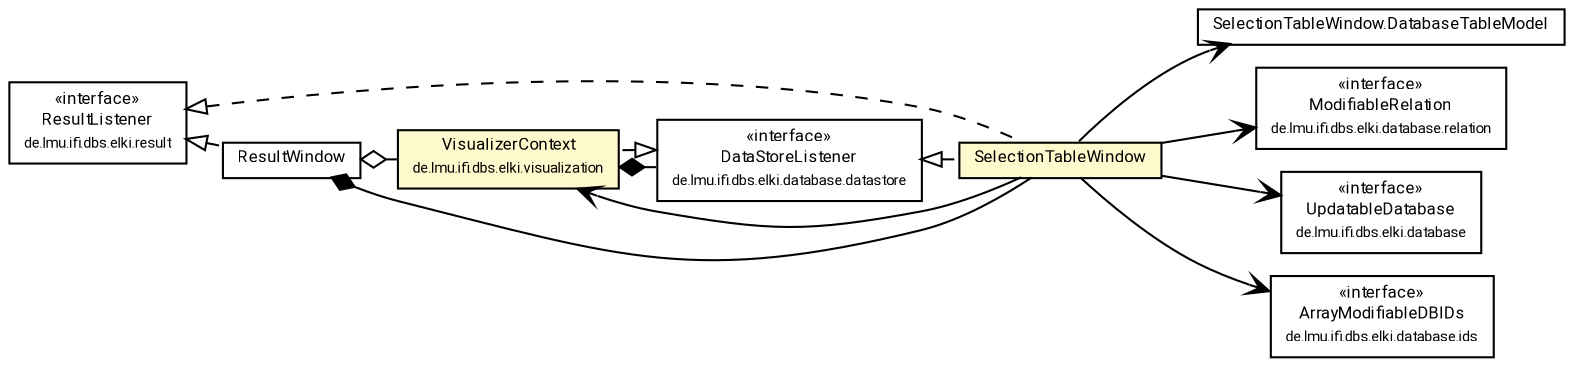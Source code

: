 #!/usr/local/bin/dot
#
# Class diagram 
# Generated by UMLGraph version R5_7_2-60-g0e99a6 (http://www.spinellis.gr/umlgraph/)
#

digraph G {
	graph [fontnames="svg"]
	edge [fontname="Roboto",fontsize=7,labelfontname="Roboto",labelfontsize=7,color="black"];
	node [fontname="Roboto",fontcolor="black",fontsize=8,shape=plaintext,margin=0,width=0,height=0];
	nodesep=0.15;
	ranksep=0.25;
	rankdir=LR;
	// de.lmu.ifi.dbs.elki.visualization.VisualizerContext
	c9201328 [label=<<table title="de.lmu.ifi.dbs.elki.visualization.VisualizerContext" border="0" cellborder="1" cellspacing="0" cellpadding="2" bgcolor="LemonChiffon" href="../VisualizerContext.html" target="_parent">
		<tr><td><table border="0" cellspacing="0" cellpadding="1">
		<tr><td align="center" balign="center"> <font face="Roboto">VisualizerContext</font> </td></tr>
		<tr><td align="center" balign="center"> <font face="Roboto" point-size="7.0">de.lmu.ifi.dbs.elki.visualization</font> </td></tr>
		</table></td></tr>
		</table>>, URL="../VisualizerContext.html"];
	// de.lmu.ifi.dbs.elki.visualization.gui.SelectionTableWindow
	c9201388 [label=<<table title="de.lmu.ifi.dbs.elki.visualization.gui.SelectionTableWindow" border="0" cellborder="1" cellspacing="0" cellpadding="2" bgcolor="lemonChiffon" href="SelectionTableWindow.html" target="_parent">
		<tr><td><table border="0" cellspacing="0" cellpadding="1">
		<tr><td align="center" balign="center"> <font face="Roboto">SelectionTableWindow</font> </td></tr>
		</table></td></tr>
		</table>>, URL="SelectionTableWindow.html"];
	// de.lmu.ifi.dbs.elki.visualization.gui.SelectionTableWindow.DatabaseTableModel
	c9201389 [label=<<table title="de.lmu.ifi.dbs.elki.visualization.gui.SelectionTableWindow.DatabaseTableModel" border="0" cellborder="1" cellspacing="0" cellpadding="2" href="SelectionTableWindow.DatabaseTableModel.html" target="_parent">
		<tr><td><table border="0" cellspacing="0" cellpadding="1">
		<tr><td align="center" balign="center"> <font face="Roboto">SelectionTableWindow.DatabaseTableModel</font> </td></tr>
		</table></td></tr>
		</table>>, URL="SelectionTableWindow.DatabaseTableModel.html"];
	// de.lmu.ifi.dbs.elki.visualization.gui.ResultWindow
	c9201391 [label=<<table title="de.lmu.ifi.dbs.elki.visualization.gui.ResultWindow" border="0" cellborder="1" cellspacing="0" cellpadding="2" href="ResultWindow.html" target="_parent">
		<tr><td><table border="0" cellspacing="0" cellpadding="1">
		<tr><td align="center" balign="center"> <font face="Roboto">ResultWindow</font> </td></tr>
		</table></td></tr>
		</table>>, URL="ResultWindow.html"];
	// de.lmu.ifi.dbs.elki.result.ResultListener
	c9202220 [label=<<table title="de.lmu.ifi.dbs.elki.result.ResultListener" border="0" cellborder="1" cellspacing="0" cellpadding="2" href="../../result/ResultListener.html" target="_parent">
		<tr><td><table border="0" cellspacing="0" cellpadding="1">
		<tr><td align="center" balign="center"> &#171;interface&#187; </td></tr>
		<tr><td align="center" balign="center"> <font face="Roboto">ResultListener</font> </td></tr>
		<tr><td align="center" balign="center"> <font face="Roboto" point-size="7.0">de.lmu.ifi.dbs.elki.result</font> </td></tr>
		</table></td></tr>
		</table>>, URL="../../result/ResultListener.html"];
	// de.lmu.ifi.dbs.elki.database.relation.ModifiableRelation<O>
	c9202235 [label=<<table title="de.lmu.ifi.dbs.elki.database.relation.ModifiableRelation" border="0" cellborder="1" cellspacing="0" cellpadding="2" href="../../database/relation/ModifiableRelation.html" target="_parent">
		<tr><td><table border="0" cellspacing="0" cellpadding="1">
		<tr><td align="center" balign="center"> &#171;interface&#187; </td></tr>
		<tr><td align="center" balign="center"> <font face="Roboto">ModifiableRelation</font> </td></tr>
		<tr><td align="center" balign="center"> <font face="Roboto" point-size="7.0">de.lmu.ifi.dbs.elki.database.relation</font> </td></tr>
		</table></td></tr>
		</table>>, URL="../../database/relation/ModifiableRelation.html"];
	// de.lmu.ifi.dbs.elki.database.UpdatableDatabase
	c9202244 [label=<<table title="de.lmu.ifi.dbs.elki.database.UpdatableDatabase" border="0" cellborder="1" cellspacing="0" cellpadding="2" href="../../database/UpdatableDatabase.html" target="_parent">
		<tr><td><table border="0" cellspacing="0" cellpadding="1">
		<tr><td align="center" balign="center"> &#171;interface&#187; </td></tr>
		<tr><td align="center" balign="center"> <font face="Roboto">UpdatableDatabase</font> </td></tr>
		<tr><td align="center" balign="center"> <font face="Roboto" point-size="7.0">de.lmu.ifi.dbs.elki.database</font> </td></tr>
		</table></td></tr>
		</table>>, URL="../../database/UpdatableDatabase.html"];
	// de.lmu.ifi.dbs.elki.database.ids.ArrayModifiableDBIDs
	c9202412 [label=<<table title="de.lmu.ifi.dbs.elki.database.ids.ArrayModifiableDBIDs" border="0" cellborder="1" cellspacing="0" cellpadding="2" href="../../database/ids/ArrayModifiableDBIDs.html" target="_parent">
		<tr><td><table border="0" cellspacing="0" cellpadding="1">
		<tr><td align="center" balign="center"> &#171;interface&#187; </td></tr>
		<tr><td align="center" balign="center"> <font face="Roboto">ArrayModifiableDBIDs</font> </td></tr>
		<tr><td align="center" balign="center"> <font face="Roboto" point-size="7.0">de.lmu.ifi.dbs.elki.database.ids</font> </td></tr>
		</table></td></tr>
		</table>>, URL="../../database/ids/ArrayModifiableDBIDs.html"];
	// de.lmu.ifi.dbs.elki.database.datastore.DataStoreListener
	c9202423 [label=<<table title="de.lmu.ifi.dbs.elki.database.datastore.DataStoreListener" border="0" cellborder="1" cellspacing="0" cellpadding="2" href="../../database/datastore/DataStoreListener.html" target="_parent">
		<tr><td><table border="0" cellspacing="0" cellpadding="1">
		<tr><td align="center" balign="center"> &#171;interface&#187; </td></tr>
		<tr><td align="center" balign="center"> <font face="Roboto">DataStoreListener</font> </td></tr>
		<tr><td align="center" balign="center"> <font face="Roboto" point-size="7.0">de.lmu.ifi.dbs.elki.database.datastore</font> </td></tr>
		</table></td></tr>
		</table>>, URL="../../database/datastore/DataStoreListener.html"];
	// de.lmu.ifi.dbs.elki.visualization.VisualizerContext implements de.lmu.ifi.dbs.elki.database.datastore.DataStoreListener
	c9202423 -> c9201328 [arrowtail=empty,style=dashed,dir=back,weight=9];
	// de.lmu.ifi.dbs.elki.visualization.VisualizerContext composed de.lmu.ifi.dbs.elki.database.datastore.DataStoreListener
	c9201328 -> c9202423 [arrowhead=none,arrowtail=diamond,dir=back,weight=6];
	// de.lmu.ifi.dbs.elki.visualization.gui.SelectionTableWindow implements de.lmu.ifi.dbs.elki.database.datastore.DataStoreListener
	c9202423 -> c9201388 [arrowtail=empty,style=dashed,dir=back,weight=9];
	// de.lmu.ifi.dbs.elki.visualization.gui.SelectionTableWindow implements de.lmu.ifi.dbs.elki.result.ResultListener
	c9202220 -> c9201388 [arrowtail=empty,style=dashed,dir=back,weight=9];
	// de.lmu.ifi.dbs.elki.visualization.gui.ResultWindow implements de.lmu.ifi.dbs.elki.result.ResultListener
	c9202220 -> c9201391 [arrowtail=empty,style=dashed,dir=back,weight=9];
	// de.lmu.ifi.dbs.elki.visualization.gui.ResultWindow composed de.lmu.ifi.dbs.elki.visualization.gui.SelectionTableWindow
	c9201391 -> c9201388 [arrowhead=none,arrowtail=diamond,dir=back,weight=6];
	// de.lmu.ifi.dbs.elki.visualization.gui.ResultWindow has de.lmu.ifi.dbs.elki.visualization.VisualizerContext
	c9201391 -> c9201328 [arrowhead=none,arrowtail=ediamond,dir=back,weight=4];
	// de.lmu.ifi.dbs.elki.visualization.gui.SelectionTableWindow navassoc de.lmu.ifi.dbs.elki.visualization.gui.SelectionTableWindow.DatabaseTableModel
	c9201388 -> c9201389 [arrowhead=open,weight=1];
	// de.lmu.ifi.dbs.elki.visualization.gui.SelectionTableWindow navassoc de.lmu.ifi.dbs.elki.database.ids.ArrayModifiableDBIDs
	c9201388 -> c9202412 [arrowhead=open,weight=1];
	// de.lmu.ifi.dbs.elki.visualization.gui.SelectionTableWindow navassoc de.lmu.ifi.dbs.elki.database.UpdatableDatabase
	c9201388 -> c9202244 [arrowhead=open,weight=1];
	// de.lmu.ifi.dbs.elki.visualization.gui.SelectionTableWindow navassoc de.lmu.ifi.dbs.elki.database.relation.ModifiableRelation<O>
	c9201388 -> c9202235 [arrowhead=open,weight=1];
	// de.lmu.ifi.dbs.elki.visualization.gui.SelectionTableWindow navassoc de.lmu.ifi.dbs.elki.visualization.VisualizerContext
	c9201388 -> c9201328 [arrowhead=open,weight=1];
}

